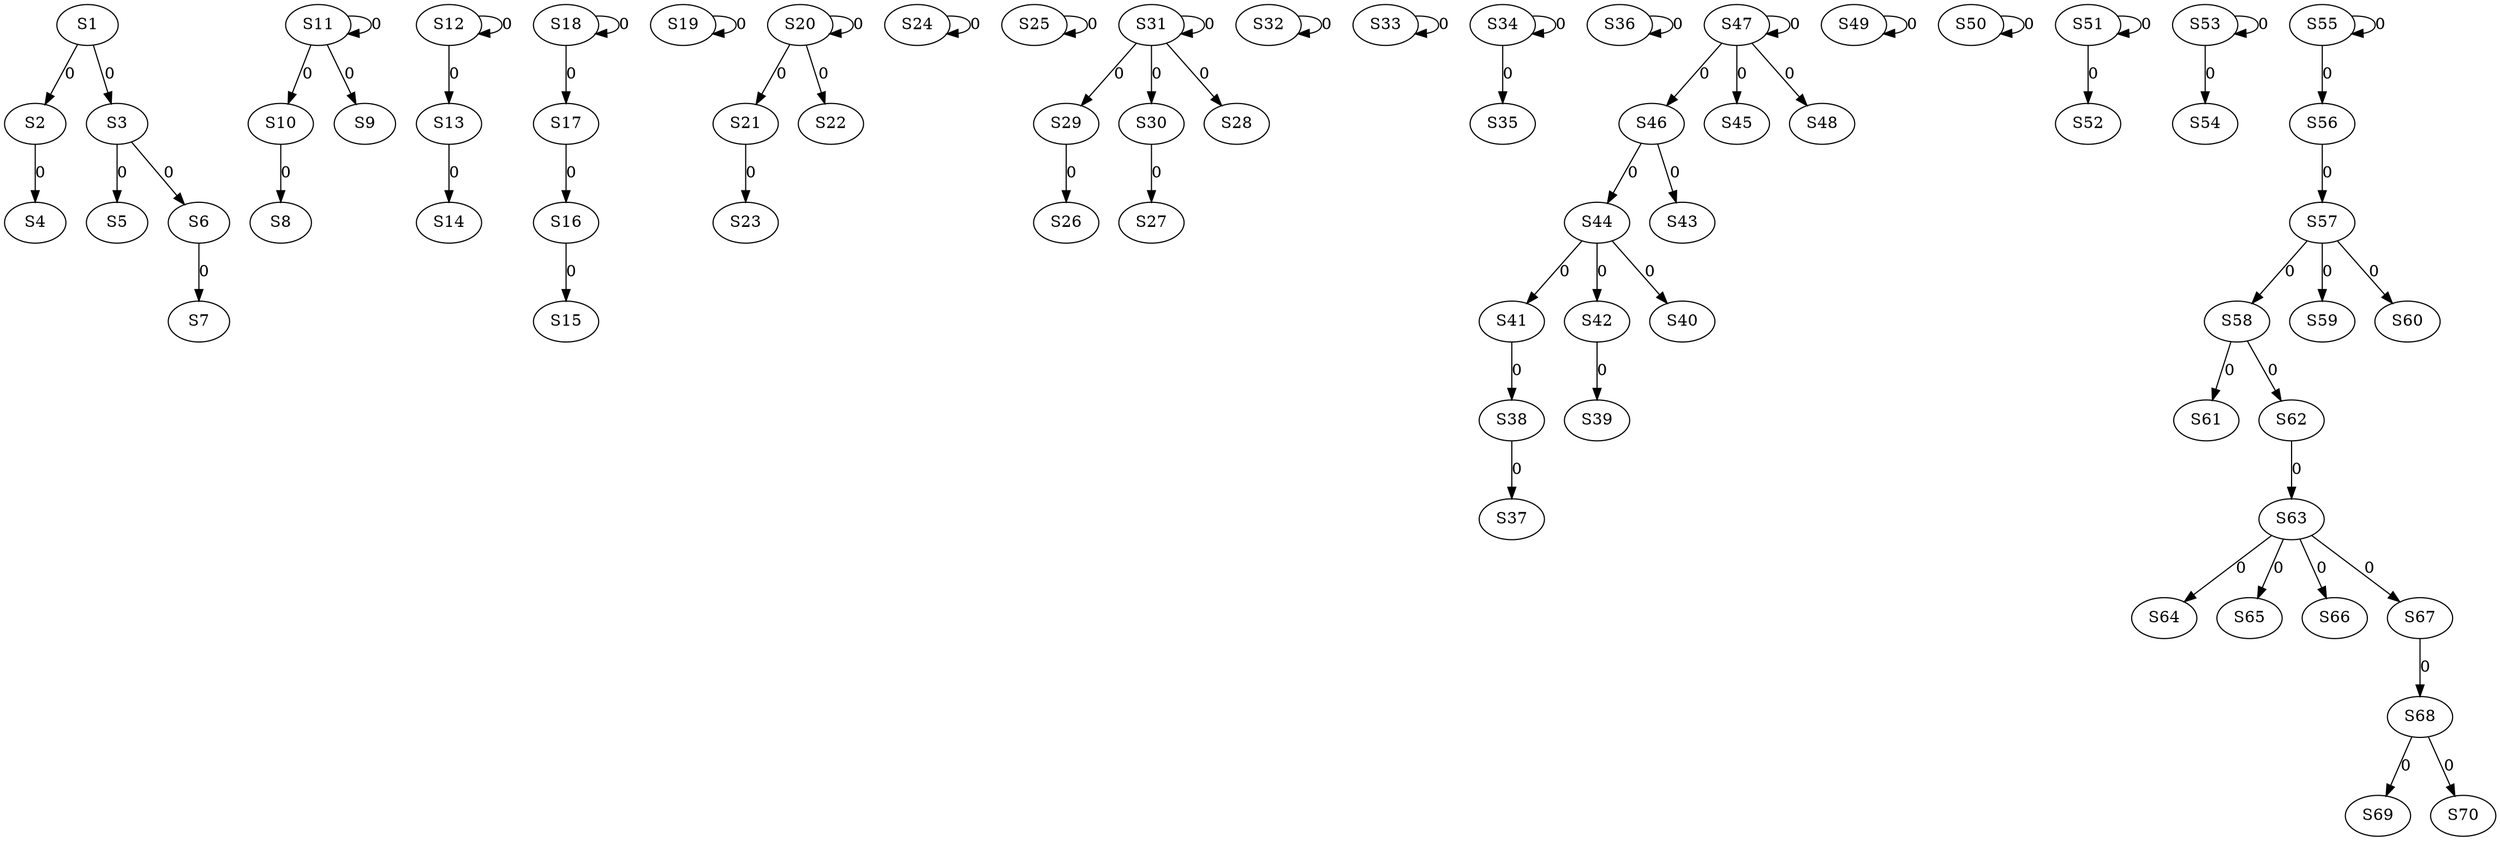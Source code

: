 strict digraph {
	S1 -> S2 [ label = 0 ];
	S1 -> S3 [ label = 0 ];
	S2 -> S4 [ label = 0 ];
	S3 -> S5 [ label = 0 ];
	S3 -> S6 [ label = 0 ];
	S6 -> S7 [ label = 0 ];
	S10 -> S8 [ label = 0 ];
	S11 -> S9 [ label = 0 ];
	S11 -> S10 [ label = 0 ];
	S11 -> S11 [ label = 0 ];
	S12 -> S12 [ label = 0 ];
	S12 -> S13 [ label = 0 ];
	S13 -> S14 [ label = 0 ];
	S16 -> S15 [ label = 0 ];
	S17 -> S16 [ label = 0 ];
	S18 -> S17 [ label = 0 ];
	S18 -> S18 [ label = 0 ];
	S19 -> S19 [ label = 0 ];
	S20 -> S20 [ label = 0 ];
	S20 -> S21 [ label = 0 ];
	S20 -> S22 [ label = 0 ];
	S21 -> S23 [ label = 0 ];
	S24 -> S24 [ label = 0 ];
	S25 -> S25 [ label = 0 ];
	S29 -> S26 [ label = 0 ];
	S30 -> S27 [ label = 0 ];
	S31 -> S28 [ label = 0 ];
	S31 -> S29 [ label = 0 ];
	S31 -> S30 [ label = 0 ];
	S31 -> S31 [ label = 0 ];
	S32 -> S32 [ label = 0 ];
	S33 -> S33 [ label = 0 ];
	S34 -> S34 [ label = 0 ];
	S34 -> S35 [ label = 0 ];
	S36 -> S36 [ label = 0 ];
	S38 -> S37 [ label = 0 ];
	S41 -> S38 [ label = 0 ];
	S42 -> S39 [ label = 0 ];
	S44 -> S40 [ label = 0 ];
	S44 -> S41 [ label = 0 ];
	S44 -> S42 [ label = 0 ];
	S46 -> S43 [ label = 0 ];
	S46 -> S44 [ label = 0 ];
	S47 -> S45 [ label = 0 ];
	S47 -> S46 [ label = 0 ];
	S47 -> S47 [ label = 0 ];
	S47 -> S48 [ label = 0 ];
	S49 -> S49 [ label = 0 ];
	S50 -> S50 [ label = 0 ];
	S51 -> S51 [ label = 0 ];
	S51 -> S52 [ label = 0 ];
	S53 -> S53 [ label = 0 ];
	S53 -> S54 [ label = 0 ];
	S55 -> S55 [ label = 0 ];
	S55 -> S56 [ label = 0 ];
	S56 -> S57 [ label = 0 ];
	S57 -> S58 [ label = 0 ];
	S57 -> S59 [ label = 0 ];
	S57 -> S60 [ label = 0 ];
	S58 -> S61 [ label = 0 ];
	S58 -> S62 [ label = 0 ];
	S62 -> S63 [ label = 0 ];
	S63 -> S64 [ label = 0 ];
	S63 -> S65 [ label = 0 ];
	S63 -> S66 [ label = 0 ];
	S63 -> S67 [ label = 0 ];
	S67 -> S68 [ label = 0 ];
	S68 -> S69 [ label = 0 ];
	S68 -> S70 [ label = 0 ];
}